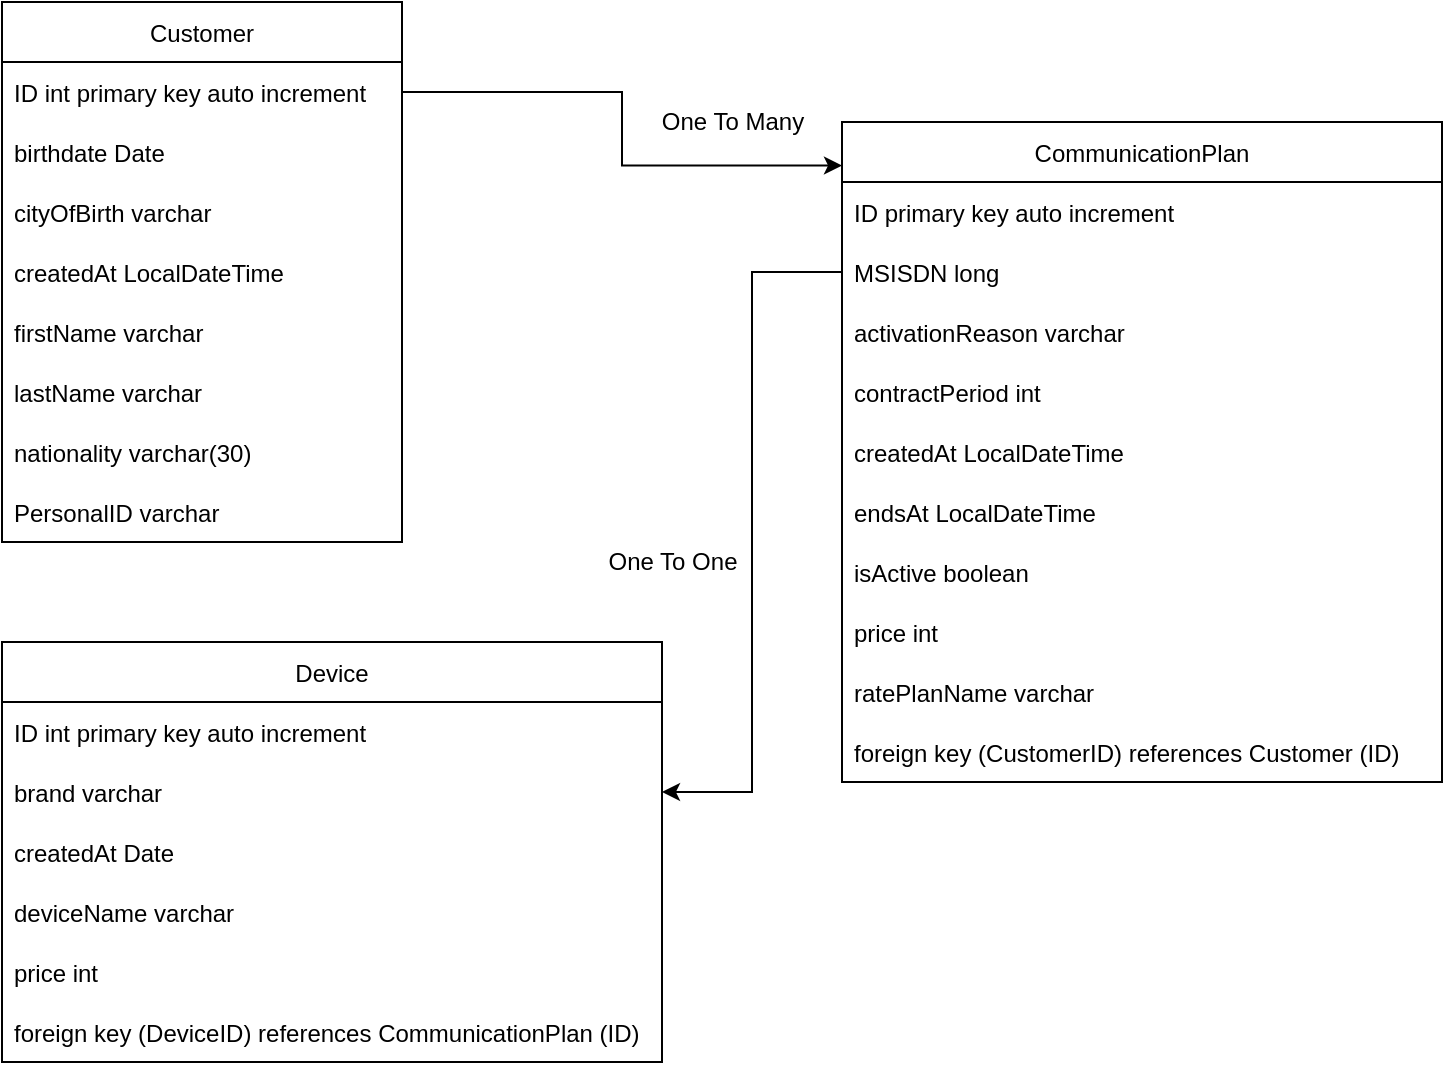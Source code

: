 <mxfile version="17.1.3" type="device"><diagram id="Gvc7lPepYZslWK1lTiUe" name="Page-1"><mxGraphModel dx="1038" dy="579" grid="1" gridSize="10" guides="1" tooltips="1" connect="1" arrows="1" fold="1" page="1" pageScale="1" pageWidth="850" pageHeight="1100" math="0" shadow="0"><root><mxCell id="0"/><mxCell id="1" parent="0"/><mxCell id="aFdW3EWIudEJ2gkLEq-p-1" value="Customer" style="swimlane;fontStyle=0;childLayout=stackLayout;horizontal=1;startSize=30;horizontalStack=0;resizeParent=1;resizeParentMax=0;resizeLast=0;collapsible=1;marginBottom=0;" parent="1" vertex="1"><mxGeometry x="70" y="50" width="200" height="270" as="geometry"/></mxCell><mxCell id="aFdW3EWIudEJ2gkLEq-p-2" value="ID int primary key auto increment" style="text;strokeColor=none;fillColor=none;align=left;verticalAlign=middle;spacingLeft=4;spacingRight=4;overflow=hidden;points=[[0,0.5],[1,0.5]];portConstraint=eastwest;rotatable=0;" parent="aFdW3EWIudEJ2gkLEq-p-1" vertex="1"><mxGeometry y="30" width="200" height="30" as="geometry"/></mxCell><mxCell id="aFdW3EWIudEJ2gkLEq-p-3" value="birthdate Date" style="text;strokeColor=none;fillColor=none;align=left;verticalAlign=middle;spacingLeft=4;spacingRight=4;overflow=hidden;points=[[0,0.5],[1,0.5]];portConstraint=eastwest;rotatable=0;" parent="aFdW3EWIudEJ2gkLEq-p-1" vertex="1"><mxGeometry y="60" width="200" height="30" as="geometry"/></mxCell><mxCell id="aFdW3EWIudEJ2gkLEq-p-4" value="cityOfBirth varchar" style="text;strokeColor=none;fillColor=none;align=left;verticalAlign=middle;spacingLeft=4;spacingRight=4;overflow=hidden;points=[[0,0.5],[1,0.5]];portConstraint=eastwest;rotatable=0;" parent="aFdW3EWIudEJ2gkLEq-p-1" vertex="1"><mxGeometry y="90" width="200" height="30" as="geometry"/></mxCell><mxCell id="aFdW3EWIudEJ2gkLEq-p-5" value="createdAt LocalDateTime" style="text;strokeColor=none;fillColor=none;align=left;verticalAlign=middle;spacingLeft=4;spacingRight=4;overflow=hidden;points=[[0,0.5],[1,0.5]];portConstraint=eastwest;rotatable=0;" parent="aFdW3EWIudEJ2gkLEq-p-1" vertex="1"><mxGeometry y="120" width="200" height="30" as="geometry"/></mxCell><mxCell id="aFdW3EWIudEJ2gkLEq-p-6" value="firstName varchar" style="text;strokeColor=none;fillColor=none;align=left;verticalAlign=middle;spacingLeft=4;spacingRight=4;overflow=hidden;points=[[0,0.5],[1,0.5]];portConstraint=eastwest;rotatable=0;" parent="aFdW3EWIudEJ2gkLEq-p-1" vertex="1"><mxGeometry y="150" width="200" height="30" as="geometry"/></mxCell><mxCell id="aFdW3EWIudEJ2gkLEq-p-7" value="lastName varchar" style="text;strokeColor=none;fillColor=none;align=left;verticalAlign=middle;spacingLeft=4;spacingRight=4;overflow=hidden;points=[[0,0.5],[1,0.5]];portConstraint=eastwest;rotatable=0;" parent="aFdW3EWIudEJ2gkLEq-p-1" vertex="1"><mxGeometry y="180" width="200" height="30" as="geometry"/></mxCell><mxCell id="aFdW3EWIudEJ2gkLEq-p-8" value="nationality varchar(30)" style="text;strokeColor=none;fillColor=none;align=left;verticalAlign=middle;spacingLeft=4;spacingRight=4;overflow=hidden;points=[[0,0.5],[1,0.5]];portConstraint=eastwest;rotatable=0;" parent="aFdW3EWIudEJ2gkLEq-p-1" vertex="1"><mxGeometry y="210" width="200" height="30" as="geometry"/></mxCell><mxCell id="a6tni-jV9RNXp8PVU9xe-11" value="PersonalID varchar" style="text;strokeColor=none;fillColor=none;align=left;verticalAlign=middle;spacingLeft=4;spacingRight=4;overflow=hidden;points=[[0,0.5],[1,0.5]];portConstraint=eastwest;rotatable=0;" parent="aFdW3EWIudEJ2gkLEq-p-1" vertex="1"><mxGeometry y="240" width="200" height="30" as="geometry"/></mxCell><mxCell id="aFdW3EWIudEJ2gkLEq-p-9" value="CommunicationPlan" style="swimlane;fontStyle=0;childLayout=stackLayout;horizontal=1;startSize=30;horizontalStack=0;resizeParent=1;resizeParentMax=0;resizeLast=0;collapsible=1;marginBottom=0;" parent="1" vertex="1"><mxGeometry x="490" y="110" width="300" height="330" as="geometry"/></mxCell><mxCell id="aFdW3EWIudEJ2gkLEq-p-10" value="ID primary key auto increment" style="text;strokeColor=none;fillColor=none;align=left;verticalAlign=middle;spacingLeft=4;spacingRight=4;overflow=hidden;points=[[0,0.5],[1,0.5]];portConstraint=eastwest;rotatable=0;" parent="aFdW3EWIudEJ2gkLEq-p-9" vertex="1"><mxGeometry y="30" width="300" height="30" as="geometry"/></mxCell><mxCell id="a6tni-jV9RNXp8PVU9xe-2" value="MSISDN long" style="text;strokeColor=none;fillColor=none;align=left;verticalAlign=middle;spacingLeft=4;spacingRight=4;overflow=hidden;points=[[0,0.5],[1,0.5]];portConstraint=eastwest;rotatable=0;" parent="aFdW3EWIudEJ2gkLEq-p-9" vertex="1"><mxGeometry y="60" width="300" height="30" as="geometry"/></mxCell><mxCell id="aFdW3EWIudEJ2gkLEq-p-11" value="activationReason varchar" style="text;strokeColor=none;fillColor=none;align=left;verticalAlign=middle;spacingLeft=4;spacingRight=4;overflow=hidden;points=[[0,0.5],[1,0.5]];portConstraint=eastwest;rotatable=0;" parent="aFdW3EWIudEJ2gkLEq-p-9" vertex="1"><mxGeometry y="90" width="300" height="30" as="geometry"/></mxCell><mxCell id="aFdW3EWIudEJ2gkLEq-p-12" value="contractPeriod int" style="text;strokeColor=none;fillColor=none;align=left;verticalAlign=middle;spacingLeft=4;spacingRight=4;overflow=hidden;points=[[0,0.5],[1,0.5]];portConstraint=eastwest;rotatable=0;" parent="aFdW3EWIudEJ2gkLEq-p-9" vertex="1"><mxGeometry y="120" width="300" height="30" as="geometry"/></mxCell><mxCell id="aFdW3EWIudEJ2gkLEq-p-20" value="createdAt LocalDateTime" style="text;strokeColor=none;fillColor=none;align=left;verticalAlign=middle;spacingLeft=4;spacingRight=4;overflow=hidden;points=[[0,0.5],[1,0.5]];portConstraint=eastwest;rotatable=0;" parent="aFdW3EWIudEJ2gkLEq-p-9" vertex="1"><mxGeometry y="150" width="300" height="30" as="geometry"/></mxCell><mxCell id="a6tni-jV9RNXp8PVU9xe-3" value="endsAt LocalDateTime" style="text;strokeColor=none;fillColor=none;align=left;verticalAlign=middle;spacingLeft=4;spacingRight=4;overflow=hidden;points=[[0,0.5],[1,0.5]];portConstraint=eastwest;rotatable=0;" parent="aFdW3EWIudEJ2gkLEq-p-9" vertex="1"><mxGeometry y="180" width="300" height="30" as="geometry"/></mxCell><mxCell id="a6tni-jV9RNXp8PVU9xe-4" value="isActive boolean" style="text;strokeColor=none;fillColor=none;align=left;verticalAlign=middle;spacingLeft=4;spacingRight=4;overflow=hidden;points=[[0,0.5],[1,0.5]];portConstraint=eastwest;rotatable=0;" parent="aFdW3EWIudEJ2gkLEq-p-9" vertex="1"><mxGeometry y="210" width="300" height="30" as="geometry"/></mxCell><mxCell id="a6tni-jV9RNXp8PVU9xe-5" value="price int" style="text;strokeColor=none;fillColor=none;align=left;verticalAlign=middle;spacingLeft=4;spacingRight=4;overflow=hidden;points=[[0,0.5],[1,0.5]];portConstraint=eastwest;rotatable=0;" parent="aFdW3EWIudEJ2gkLEq-p-9" vertex="1"><mxGeometry y="240" width="300" height="30" as="geometry"/></mxCell><mxCell id="a6tni-jV9RNXp8PVU9xe-6" value="ratePlanName varchar" style="text;strokeColor=none;fillColor=none;align=left;verticalAlign=middle;spacingLeft=4;spacingRight=4;overflow=hidden;points=[[0,0.5],[1,0.5]];portConstraint=eastwest;rotatable=0;" parent="aFdW3EWIudEJ2gkLEq-p-9" vertex="1"><mxGeometry y="270" width="300" height="30" as="geometry"/></mxCell><mxCell id="aFdW3EWIudEJ2gkLEq-p-14" value="foreign key (CustomerID) references Customer (ID)" style="text;strokeColor=none;fillColor=none;align=left;verticalAlign=middle;spacingLeft=4;spacingRight=4;overflow=hidden;points=[[0,0.5],[1,0.5]];portConstraint=eastwest;rotatable=0;" parent="aFdW3EWIudEJ2gkLEq-p-9" vertex="1"><mxGeometry y="300" width="300" height="30" as="geometry"/></mxCell><mxCell id="aFdW3EWIudEJ2gkLEq-p-15" value="Device" style="swimlane;fontStyle=0;childLayout=stackLayout;horizontal=1;startSize=30;horizontalStack=0;resizeParent=1;resizeParentMax=0;resizeLast=0;collapsible=1;marginBottom=0;" parent="1" vertex="1"><mxGeometry x="70" y="370" width="330" height="210" as="geometry"/></mxCell><mxCell id="aFdW3EWIudEJ2gkLEq-p-16" value="ID int primary key auto increment" style="text;strokeColor=none;fillColor=none;align=left;verticalAlign=middle;spacingLeft=4;spacingRight=4;overflow=hidden;points=[[0,0.5],[1,0.5]];portConstraint=eastwest;rotatable=0;" parent="aFdW3EWIudEJ2gkLEq-p-15" vertex="1"><mxGeometry y="30" width="330" height="30" as="geometry"/></mxCell><mxCell id="aFdW3EWIudEJ2gkLEq-p-17" value="brand varchar" style="text;strokeColor=none;fillColor=none;align=left;verticalAlign=middle;spacingLeft=4;spacingRight=4;overflow=hidden;points=[[0,0.5],[1,0.5]];portConstraint=eastwest;rotatable=0;" parent="aFdW3EWIudEJ2gkLEq-p-15" vertex="1"><mxGeometry y="60" width="330" height="30" as="geometry"/></mxCell><mxCell id="aFdW3EWIudEJ2gkLEq-p-27" value="createdAt Date" style="text;strokeColor=none;fillColor=none;align=left;verticalAlign=middle;spacingLeft=4;spacingRight=4;overflow=hidden;points=[[0,0.5],[1,0.5]];portConstraint=eastwest;rotatable=0;" parent="aFdW3EWIudEJ2gkLEq-p-15" vertex="1"><mxGeometry y="90" width="330" height="30" as="geometry"/></mxCell><mxCell id="aFdW3EWIudEJ2gkLEq-p-21" value="deviceName varchar" style="text;strokeColor=none;fillColor=none;align=left;verticalAlign=middle;spacingLeft=4;spacingRight=4;overflow=hidden;points=[[0,0.5],[1,0.5]];portConstraint=eastwest;rotatable=0;" parent="aFdW3EWIudEJ2gkLEq-p-15" vertex="1"><mxGeometry y="120" width="330" height="30" as="geometry"/></mxCell><mxCell id="a6tni-jV9RNXp8PVU9xe-1" value="price int" style="text;strokeColor=none;fillColor=none;align=left;verticalAlign=middle;spacingLeft=4;spacingRight=4;overflow=hidden;points=[[0,0.5],[1,0.5]];portConstraint=eastwest;rotatable=0;" parent="aFdW3EWIudEJ2gkLEq-p-15" vertex="1"><mxGeometry y="150" width="330" height="30" as="geometry"/></mxCell><mxCell id="aFdW3EWIudEJ2gkLEq-p-22" value="foreign key (DeviceID) references CommunicationPlan (ID)" style="text;strokeColor=none;fillColor=none;align=left;verticalAlign=middle;spacingLeft=4;spacingRight=4;overflow=hidden;points=[[0,0.5],[1,0.5]];portConstraint=eastwest;rotatable=0;" parent="aFdW3EWIudEJ2gkLEq-p-15" vertex="1"><mxGeometry y="180" width="330" height="30" as="geometry"/></mxCell><mxCell id="aFdW3EWIudEJ2gkLEq-p-25" style="edgeStyle=orthogonalEdgeStyle;rounded=0;orthogonalLoop=1;jettySize=auto;html=1;entryX=0;entryY=0.066;entryDx=0;entryDy=0;entryPerimeter=0;" parent="1" source="aFdW3EWIudEJ2gkLEq-p-2" target="aFdW3EWIudEJ2gkLEq-p-9" edge="1"><mxGeometry relative="1" as="geometry"/></mxCell><mxCell id="a6tni-jV9RNXp8PVU9xe-10" style="edgeStyle=elbowEdgeStyle;rounded=0;orthogonalLoop=1;jettySize=auto;html=1;entryX=1;entryY=0.5;entryDx=0;entryDy=0;" parent="1" source="a6tni-jV9RNXp8PVU9xe-2" target="aFdW3EWIudEJ2gkLEq-p-17" edge="1"><mxGeometry relative="1" as="geometry"/></mxCell><mxCell id="zNQbFEfVrXipSMe0UVJo-1" value="One To Many" style="text;html=1;align=center;verticalAlign=middle;resizable=0;points=[];autosize=1;strokeColor=none;fillColor=none;" vertex="1" parent="1"><mxGeometry x="390" y="100" width="90" height="20" as="geometry"/></mxCell><mxCell id="zNQbFEfVrXipSMe0UVJo-2" value="One To One" style="text;html=1;align=center;verticalAlign=middle;resizable=0;points=[];autosize=1;strokeColor=none;fillColor=none;" vertex="1" parent="1"><mxGeometry x="365" y="320" width="80" height="20" as="geometry"/></mxCell></root></mxGraphModel></diagram></mxfile>